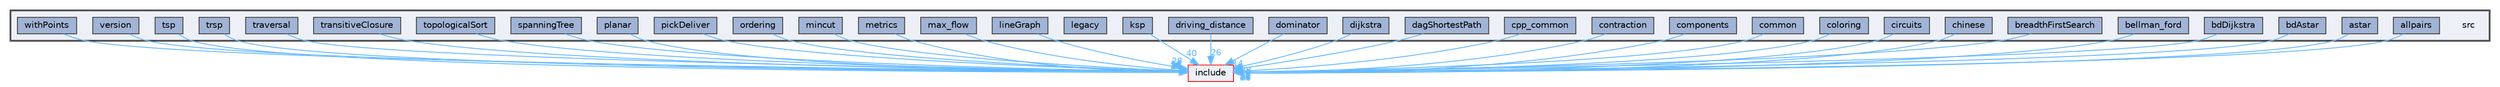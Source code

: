 digraph "src"
{
 // LATEX_PDF_SIZE
  bgcolor="transparent";
  edge [fontname=Helvetica,fontsize=10,labelfontname=Helvetica,labelfontsize=10];
  node [fontname=Helvetica,fontsize=10,shape=box,height=0.2,width=0.4];
  compound=true
  subgraph clusterdir_68267d1309a1af8e8297ef4c3efbcdba {
    graph [ bgcolor="#edf0f7", pencolor="grey25", label="", fontname=Helvetica,fontsize=10 style="filled,bold", URL="dir_68267d1309a1af8e8297ef4c3efbcdba.html",tooltip=""]
    dir_68267d1309a1af8e8297ef4c3efbcdba [shape=plaintext, label="src"];
  dir_b225a6681fb098ede5646da9389b6da5 [label="allpairs", fillcolor="#a2b4d6", color="grey25", style="filled", URL="dir_b225a6681fb098ede5646da9389b6da5.html",tooltip=""];
  dir_c6e37fc9835c6783ca7f74105e7ae7b1 [label="astar", fillcolor="#a2b4d6", color="grey25", style="filled", URL="dir_c6e37fc9835c6783ca7f74105e7ae7b1.html",tooltip=""];
  dir_670914a4d05ce4716f4a817a734998a2 [label="bdAstar", fillcolor="#a2b4d6", color="grey25", style="filled", URL="dir_670914a4d05ce4716f4a817a734998a2.html",tooltip=""];
  dir_fb860c483e5de16651d984d600936b39 [label="bdDijkstra", fillcolor="#a2b4d6", color="grey25", style="filled", URL="dir_fb860c483e5de16651d984d600936b39.html",tooltip=""];
  dir_762e7e224ab5a7615d8c08e2cd437628 [label="bellman_ford", fillcolor="#a2b4d6", color="grey25", style="filled", URL="dir_762e7e224ab5a7615d8c08e2cd437628.html",tooltip=""];
  dir_2aa713e9bb3777cabdb7704162b8a48b [label="breadthFirstSearch", fillcolor="#a2b4d6", color="grey25", style="filled", URL="dir_2aa713e9bb3777cabdb7704162b8a48b.html",tooltip=""];
  dir_fa5e974f95ae3c99fcc23b70fb2ba5d8 [label="chinese", fillcolor="#a2b4d6", color="grey25", style="filled", URL="dir_fa5e974f95ae3c99fcc23b70fb2ba5d8.html",tooltip=""];
  dir_1010de22313ae9d9391aa3603d09a7d5 [label="circuits", fillcolor="#a2b4d6", color="grey25", style="filled", URL="dir_1010de22313ae9d9391aa3603d09a7d5.html",tooltip=""];
  dir_ef25f80acd96ad29f9d92f554f1cecf5 [label="coloring", fillcolor="#a2b4d6", color="grey25", style="filled", URL="dir_ef25f80acd96ad29f9d92f554f1cecf5.html",tooltip=""];
  dir_fdedb0aba14d44ce9d99bc100e026e6a [label="common", fillcolor="#a2b4d6", color="grey25", style="filled", URL="dir_fdedb0aba14d44ce9d99bc100e026e6a.html",tooltip=""];
  dir_3c4c7c1a85608ccd561c026bec818e51 [label="components", fillcolor="#a2b4d6", color="grey25", style="filled", URL="dir_3c4c7c1a85608ccd561c026bec818e51.html",tooltip=""];
  dir_62afd65db23a7b9f0a3e266dd1f617f8 [label="contraction", fillcolor="#a2b4d6", color="grey25", style="filled", URL="dir_62afd65db23a7b9f0a3e266dd1f617f8.html",tooltip=""];
  dir_2eba639dab30005524456cb76acac5e8 [label="cpp_common", fillcolor="#a2b4d6", color="grey25", style="filled", URL="dir_2eba639dab30005524456cb76acac5e8.html",tooltip=""];
  dir_0bea4d64e55f95cc765f0737430d4a1b [label="dagShortestPath", fillcolor="#a2b4d6", color="grey25", style="filled", URL="dir_0bea4d64e55f95cc765f0737430d4a1b.html",tooltip=""];
  dir_082cc17fcca3afb2d43283795abba117 [label="dijkstra", fillcolor="#a2b4d6", color="grey25", style="filled", URL="dir_082cc17fcca3afb2d43283795abba117.html",tooltip=""];
  dir_4c09e5218ef8f9a21574d58a92bba460 [label="dominator", fillcolor="#a2b4d6", color="grey25", style="filled", URL="dir_4c09e5218ef8f9a21574d58a92bba460.html",tooltip=""];
  dir_9b3fa77b78162e3e9798b6b980f3e1a9 [label="driving_distance", fillcolor="#a2b4d6", color="grey25", style="filled", URL="dir_9b3fa77b78162e3e9798b6b980f3e1a9.html",tooltip=""];
  dir_2f5fb978aad6d15897bf76bd3f14c291 [label="ksp", fillcolor="#a2b4d6", color="grey25", style="filled", URL="dir_2f5fb978aad6d15897bf76bd3f14c291.html",tooltip=""];
  dir_8e6c222cbdcfc99c18879c2d72f43c7e [label="legacy", fillcolor="#a2b4d6", color="grey25", style="filled", URL="dir_8e6c222cbdcfc99c18879c2d72f43c7e.html",tooltip=""];
  dir_aabe0c22debf2d456d4199c1a120fead [label="lineGraph", fillcolor="#a2b4d6", color="grey25", style="filled", URL="dir_aabe0c22debf2d456d4199c1a120fead.html",tooltip=""];
  dir_e097e56f6842ce96d92168705fe95aef [label="max_flow", fillcolor="#a2b4d6", color="grey25", style="filled", URL="dir_e097e56f6842ce96d92168705fe95aef.html",tooltip=""];
  dir_ee0a2921d8a41481a2eb4b0c39976a70 [label="metrics", fillcolor="#a2b4d6", color="grey25", style="filled", URL="dir_ee0a2921d8a41481a2eb4b0c39976a70.html",tooltip=""];
  dir_9a9aabac53da2eb9ac857b9d98b5b095 [label="mincut", fillcolor="#a2b4d6", color="grey25", style="filled", URL="dir_9a9aabac53da2eb9ac857b9d98b5b095.html",tooltip=""];
  dir_63301852cd7f9fb5ebc16d83ddbb77e4 [label="ordering", fillcolor="#a2b4d6", color="grey25", style="filled", URL="dir_63301852cd7f9fb5ebc16d83ddbb77e4.html",tooltip=""];
  dir_e1e5aebfba040cfbae1d1213d15e41c3 [label="pickDeliver", fillcolor="#a2b4d6", color="grey25", style="filled", URL="dir_e1e5aebfba040cfbae1d1213d15e41c3.html",tooltip=""];
  dir_f1aaeb4b4e461aa796dbf61d570b1b97 [label="planar", fillcolor="#a2b4d6", color="grey25", style="filled", URL="dir_f1aaeb4b4e461aa796dbf61d570b1b97.html",tooltip=""];
  dir_48f024be59dcde80115f431c77ff572d [label="spanningTree", fillcolor="#a2b4d6", color="grey25", style="filled", URL="dir_48f024be59dcde80115f431c77ff572d.html",tooltip=""];
  dir_5c67d0281cfb9e58839b902b44f843be [label="topologicalSort", fillcolor="#a2b4d6", color="grey25", style="filled", URL="dir_5c67d0281cfb9e58839b902b44f843be.html",tooltip=""];
  dir_04d5183ad39d6893d60881ee1b3407d5 [label="transitiveClosure", fillcolor="#a2b4d6", color="grey25", style="filled", URL="dir_04d5183ad39d6893d60881ee1b3407d5.html",tooltip=""];
  dir_9650009b8257b356631859d2388d9bc9 [label="traversal", fillcolor="#a2b4d6", color="grey25", style="filled", URL="dir_9650009b8257b356631859d2388d9bc9.html",tooltip=""];
  dir_3ff9a90ff40b28e0f207f5cd80dcba32 [label="trsp", fillcolor="#a2b4d6", color="grey25", style="filled", URL="dir_3ff9a90ff40b28e0f207f5cd80dcba32.html",tooltip=""];
  dir_9e339a970107aba9bd240d749e3cb49d [label="tsp", fillcolor="#a2b4d6", color="grey25", style="filled", URL="dir_9e339a970107aba9bd240d749e3cb49d.html",tooltip=""];
  dir_f208d550dbffb9fb7a9061b68ff675d7 [label="version", fillcolor="#a2b4d6", color="grey25", style="filled", URL="dir_f208d550dbffb9fb7a9061b68ff675d7.html",tooltip=""];
  dir_db4188eb592e899b4ab759c326d3f65f [label="withPoints", fillcolor="#a2b4d6", color="grey25", style="filled", URL="dir_db4188eb592e899b4ab759c326d3f65f.html",tooltip=""];
  }
  dir_d44c64559bbebec7f509842c48db8b23 [label="include", fillcolor="#edf0f7", color="red", style="filled", URL="dir_d44c64559bbebec7f509842c48db8b23.html",tooltip=""];
  dir_b225a6681fb098ede5646da9389b6da5->dir_d44c64559bbebec7f509842c48db8b23 [headlabel="24", labeldistance=1.5 headhref="dir_000001_000050.html" href="dir_000001_000050.html" color="steelblue1" fontcolor="steelblue1"];
  dir_c6e37fc9835c6783ca7f74105e7ae7b1->dir_d44c64559bbebec7f509842c48db8b23 [headlabel="15", labeldistance=1.5 headhref="dir_000004_000050.html" href="dir_000004_000050.html" color="steelblue1" fontcolor="steelblue1"];
  dir_670914a4d05ce4716f4a817a734998a2->dir_d44c64559bbebec7f509842c48db8b23 [headlabel="15", labeldistance=1.5 headhref="dir_000007_000050.html" href="dir_000007_000050.html" color="steelblue1" fontcolor="steelblue1"];
  dir_fb860c483e5de16651d984d600936b39->dir_d44c64559bbebec7f509842c48db8b23 [headlabel="14", labeldistance=1.5 headhref="dir_000010_000050.html" href="dir_000010_000050.html" color="steelblue1" fontcolor="steelblue1"];
  dir_762e7e224ab5a7615d8c08e2cd437628->dir_d44c64559bbebec7f509842c48db8b23 [headlabel="41", labeldistance=1.5 headhref="dir_000013_000050.html" href="dir_000013_000050.html" color="steelblue1" fontcolor="steelblue1"];
  dir_2aa713e9bb3777cabdb7704162b8a48b->dir_d44c64559bbebec7f509842c48db8b23 [headlabel="23", labeldistance=1.5 headhref="dir_000017_000050.html" href="dir_000017_000050.html" color="steelblue1" fontcolor="steelblue1"];
  dir_fa5e974f95ae3c99fcc23b70fb2ba5d8->dir_d44c64559bbebec7f509842c48db8b23 [headlabel="11", labeldistance=1.5 headhref="dir_000022_000050.html" href="dir_000022_000050.html" color="steelblue1" fontcolor="steelblue1"];
  dir_1010de22313ae9d9391aa3603d09a7d5->dir_d44c64559bbebec7f509842c48db8b23 [headlabel="12", labeldistance=1.5 headhref="dir_000025_000050.html" href="dir_000025_000050.html" color="steelblue1" fontcolor="steelblue1"];
  dir_ef25f80acd96ad29f9d92f554f1cecf5->dir_d44c64559bbebec7f509842c48db8b23 [headlabel="40", labeldistance=1.5 headhref="dir_000028_000050.html" href="dir_000028_000050.html" color="steelblue1" fontcolor="steelblue1"];
  dir_fdedb0aba14d44ce9d99bc100e026e6a->dir_d44c64559bbebec7f509842c48db8b23 [headlabel="21", labeldistance=1.5 headhref="dir_000029_000050.html" href="dir_000029_000050.html" color="steelblue1" fontcolor="steelblue1"];
  dir_3c4c7c1a85608ccd561c026bec818e51->dir_d44c64559bbebec7f509842c48db8b23 [headlabel="74", labeldistance=1.5 headhref="dir_000032_000050.html" href="dir_000032_000050.html" color="steelblue1" fontcolor="steelblue1"];
  dir_62afd65db23a7b9f0a3e266dd1f617f8->dir_d44c64559bbebec7f509842c48db8b23 [headlabel="28", labeldistance=1.5 headhref="dir_000035_000050.html" href="dir_000035_000050.html" color="steelblue1" fontcolor="steelblue1"];
  dir_2eba639dab30005524456cb76acac5e8->dir_d44c64559bbebec7f509842c48db8b23 [headlabel="60", labeldistance=1.5 headhref="dir_000037_000050.html" href="dir_000037_000050.html" color="steelblue1" fontcolor="steelblue1"];
  dir_0bea4d64e55f95cc765f0737430d4a1b->dir_d44c64559bbebec7f509842c48db8b23 [headlabel="12", labeldistance=1.5 headhref="dir_000040_000050.html" href="dir_000040_000050.html" color="steelblue1" fontcolor="steelblue1"];
  dir_082cc17fcca3afb2d43283795abba117->dir_d44c64559bbebec7f509842c48db8b23 [headlabel="38", labeldistance=1.5 headhref="dir_000043_000050.html" href="dir_000043_000050.html" color="steelblue1" fontcolor="steelblue1"];
  dir_4c09e5218ef8f9a21574d58a92bba460->dir_d44c64559bbebec7f509842c48db8b23 [headlabel="14", labeldistance=1.5 headhref="dir_000046_000050.html" href="dir_000046_000050.html" color="steelblue1" fontcolor="steelblue1"];
  dir_9b3fa77b78162e3e9798b6b980f3e1a9->dir_d44c64559bbebec7f509842c48db8b23 [headlabel="26", labeldistance=1.5 headhref="dir_000049_000050.html" href="dir_000049_000050.html" color="steelblue1" fontcolor="steelblue1"];
  dir_2f5fb978aad6d15897bf76bd3f14c291->dir_d44c64559bbebec7f509842c48db8b23 [headlabel="40", labeldistance=1.5 headhref="dir_000051_000050.html" href="dir_000051_000050.html" color="steelblue1" fontcolor="steelblue1"];
  dir_aabe0c22debf2d456d4199c1a120fead->dir_d44c64559bbebec7f509842c48db8b23 [headlabel="28", labeldistance=1.5 headhref="dir_000055_000050.html" href="dir_000055_000050.html" color="steelblue1" fontcolor="steelblue1"];
  dir_e097e56f6842ce96d92168705fe95aef->dir_d44c64559bbebec7f509842c48db8b23 [headlabel="56", labeldistance=1.5 headhref="dir_000058_000050.html" href="dir_000058_000050.html" color="steelblue1" fontcolor="steelblue1"];
  dir_ee0a2921d8a41481a2eb4b0c39976a70->dir_d44c64559bbebec7f509842c48db8b23 [headlabel="30", labeldistance=1.5 headhref="dir_000061_000050.html" href="dir_000061_000050.html" color="steelblue1" fontcolor="steelblue1"];
  dir_9a9aabac53da2eb9ac857b9d98b5b095->dir_d44c64559bbebec7f509842c48db8b23 [headlabel="12", labeldistance=1.5 headhref="dir_000064_000050.html" href="dir_000064_000050.html" color="steelblue1" fontcolor="steelblue1"];
  dir_63301852cd7f9fb5ebc16d83ddbb77e4->dir_d44c64559bbebec7f509842c48db8b23 [headlabel="34", labeldistance=1.5 headhref="dir_000067_000050.html" href="dir_000067_000050.html" color="steelblue1" fontcolor="steelblue1"];
  dir_e1e5aebfba040cfbae1d1213d15e41c3->dir_d44c64559bbebec7f509842c48db8b23 [headlabel="83", labeldistance=1.5 headhref="dir_000069_000050.html" href="dir_000069_000050.html" color="steelblue1" fontcolor="steelblue1"];
  dir_f1aaeb4b4e461aa796dbf61d570b1b97->dir_d44c64559bbebec7f509842c48db8b23 [headlabel="20", labeldistance=1.5 headhref="dir_000072_000050.html" href="dir_000072_000050.html" color="steelblue1" fontcolor="steelblue1"];
  dir_48f024be59dcde80115f431c77ff572d->dir_d44c64559bbebec7f509842c48db8b23 [headlabel="40", labeldistance=1.5 headhref="dir_000076_000050.html" href="dir_000076_000050.html" color="steelblue1" fontcolor="steelblue1"];
  dir_5c67d0281cfb9e58839b902b44f843be->dir_d44c64559bbebec7f509842c48db8b23 [headlabel="12", labeldistance=1.5 headhref="dir_000080_000050.html" href="dir_000080_000050.html" color="steelblue1" fontcolor="steelblue1"];
  dir_04d5183ad39d6893d60881ee1b3407d5->dir_d44c64559bbebec7f509842c48db8b23 [headlabel="14", labeldistance=1.5 headhref="dir_000083_000050.html" href="dir_000083_000050.html" color="steelblue1" fontcolor="steelblue1"];
  dir_9650009b8257b356631859d2388d9bc9->dir_d44c64559bbebec7f509842c48db8b23 [headlabel="12", labeldistance=1.5 headhref="dir_000086_000050.html" href="dir_000086_000050.html" color="steelblue1" fontcolor="steelblue1"];
  dir_3ff9a90ff40b28e0f207f5cd80dcba32->dir_d44c64559bbebec7f509842c48db8b23 [headlabel="70", labeldistance=1.5 headhref="dir_000089_000050.html" href="dir_000089_000050.html" color="steelblue1" fontcolor="steelblue1"];
  dir_9e339a970107aba9bd240d749e3cb49d->dir_d44c64559bbebec7f509842c48db8b23 [headlabel="34", labeldistance=1.5 headhref="dir_000092_000050.html" href="dir_000092_000050.html" color="steelblue1" fontcolor="steelblue1"];
  dir_f208d550dbffb9fb7a9061b68ff675d7->dir_d44c64559bbebec7f509842c48db8b23 [headlabel="1", labeldistance=1.5 headhref="dir_000093_000050.html" href="dir_000093_000050.html" color="steelblue1" fontcolor="steelblue1"];
  dir_db4188eb592e899b4ab759c326d3f65f->dir_d44c64559bbebec7f509842c48db8b23 [headlabel="31", labeldistance=1.5 headhref="dir_000098_000050.html" href="dir_000098_000050.html" color="steelblue1" fontcolor="steelblue1"];
}
